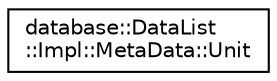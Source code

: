 digraph "Graphical Class Hierarchy"
{
 // LATEX_PDF_SIZE
  edge [fontname="Helvetica",fontsize="10",labelfontname="Helvetica",labelfontsize="10"];
  node [fontname="Helvetica",fontsize="10",shape=record];
  rankdir="LR";
  Node0 [label="database::DataList\l::Impl::MetaData::Unit",height=0.2,width=0.4,color="black", fillcolor="white", style="filled",URL="$structdatabase_1_1DataList_1_1Impl_1_1MetaData_1_1Unit.html",tooltip=" "];
}
